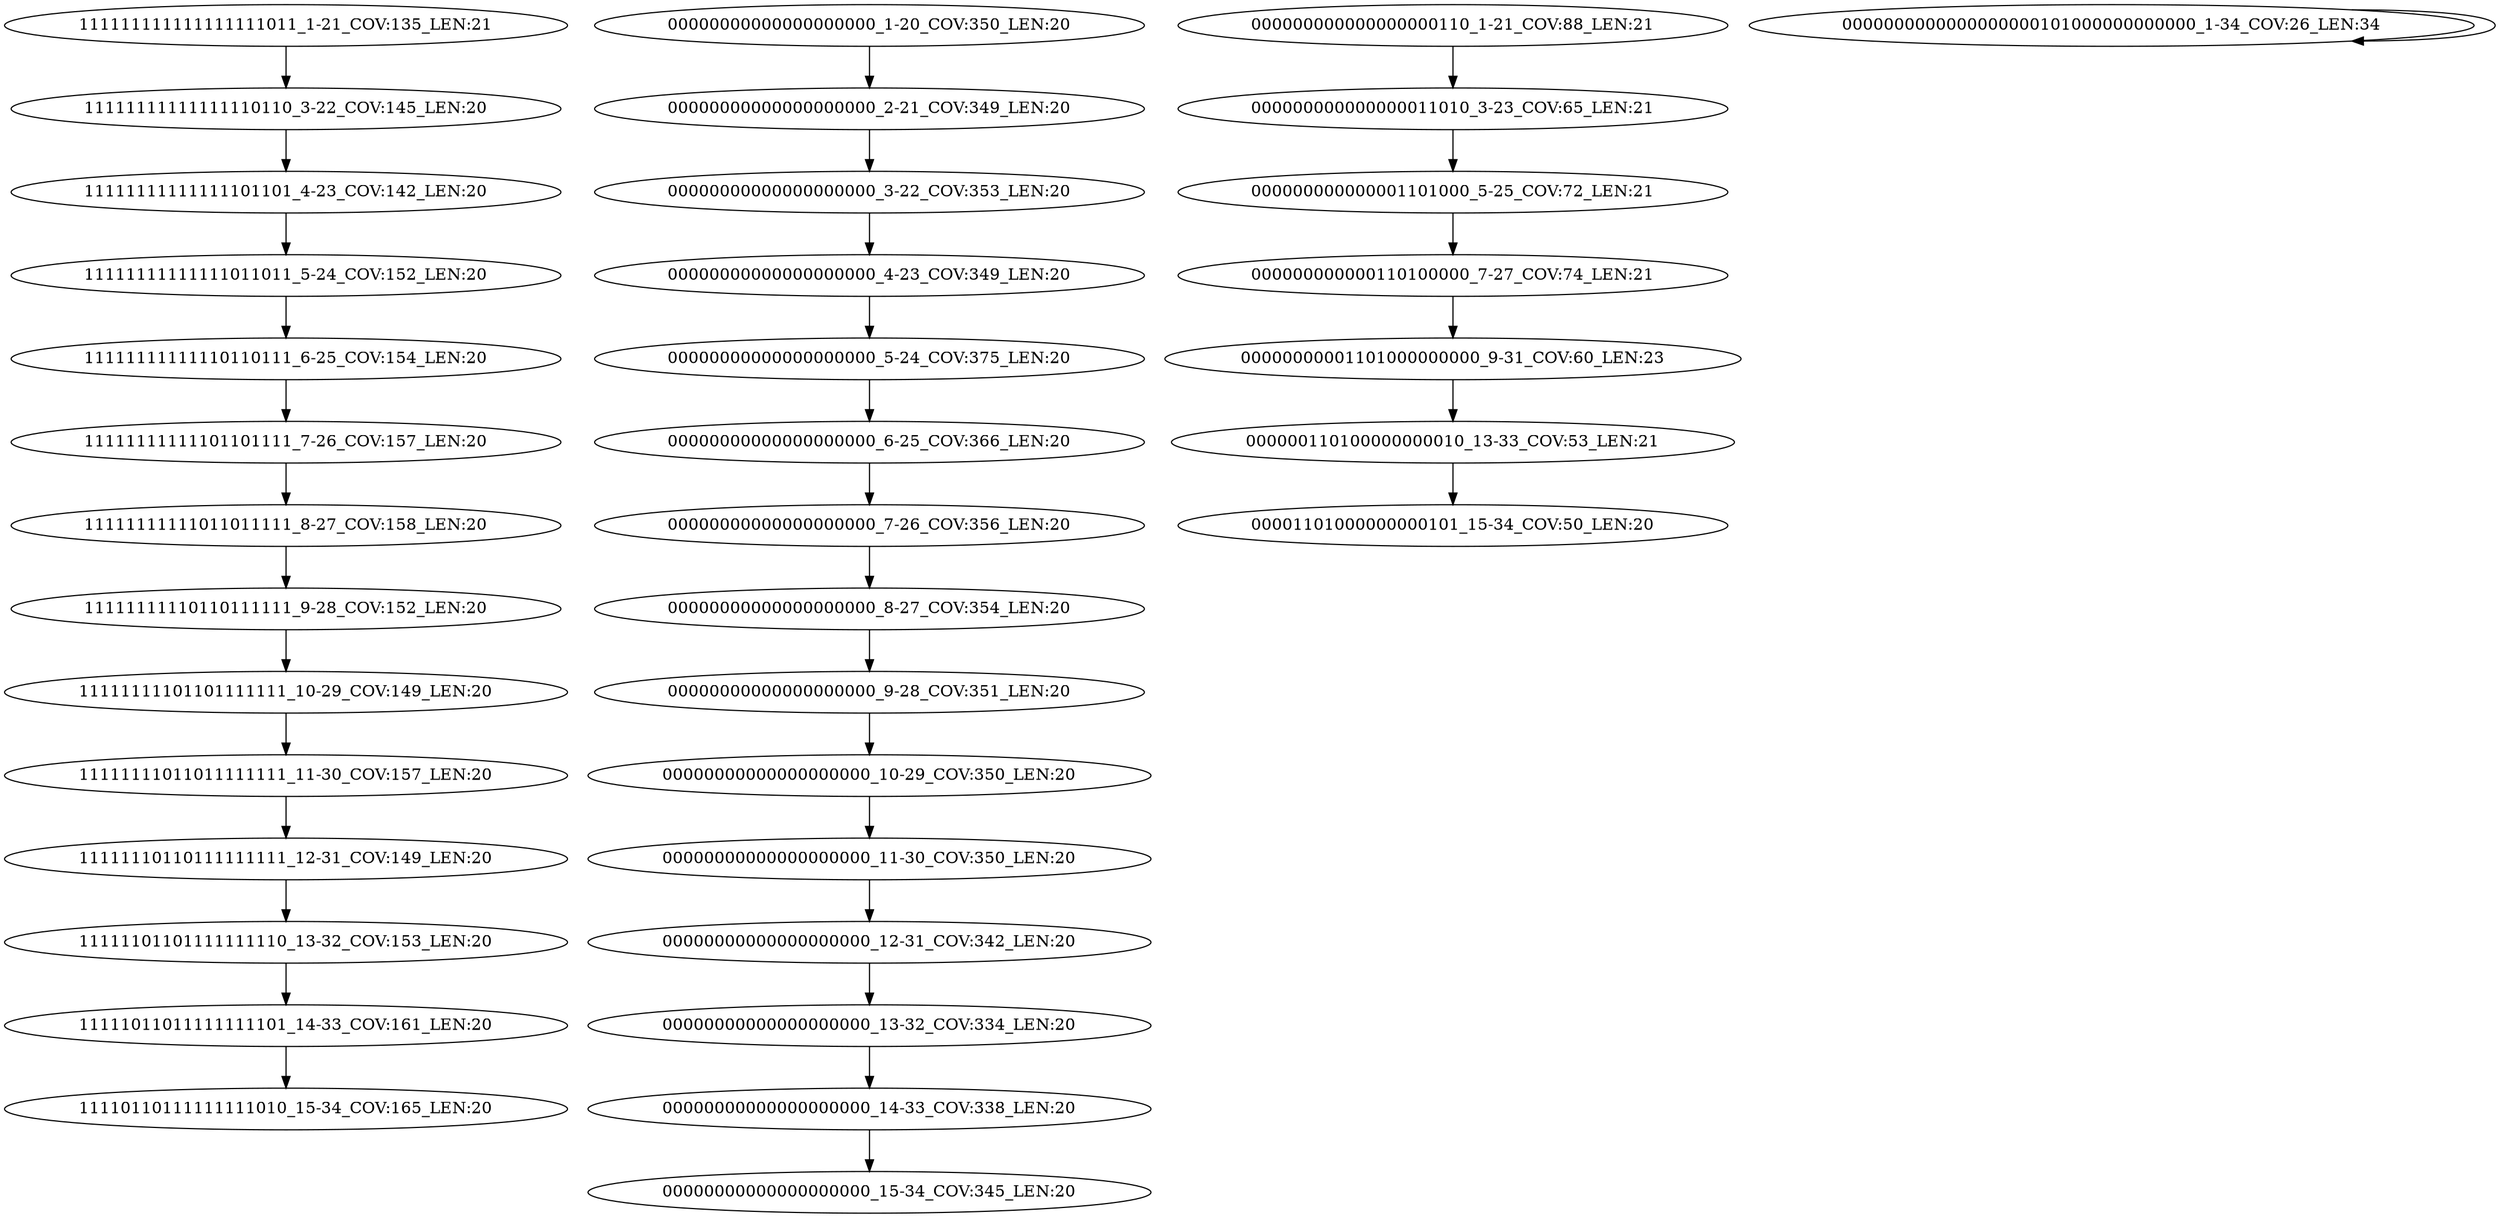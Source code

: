 digraph G {
    "11111111111111101101_4-23_COV:142_LEN:20" -> "11111111111111011011_5-24_COV:152_LEN:20";
    "00000000000000000000_2-21_COV:349_LEN:20" -> "00000000000000000000_3-22_COV:353_LEN:20";
    "11111111111111110110_3-22_COV:145_LEN:20" -> "11111111111111101101_4-23_COV:142_LEN:20";
    "11111101101111111110_13-32_COV:153_LEN:20" -> "11111011011111111101_14-33_COV:161_LEN:20";
    "00000000000000000000_8-27_COV:354_LEN:20" -> "00000000000000000000_9-28_COV:351_LEN:20";
    "11111011011111111101_14-33_COV:161_LEN:20" -> "11110110111111111010_15-34_COV:165_LEN:20";
    "00000000000000000000_11-30_COV:350_LEN:20" -> "00000000000000000000_12-31_COV:342_LEN:20";
    "000000000000001101000_5-25_COV:72_LEN:21" -> "000000000000110100000_7-27_COV:74_LEN:21";
    "00000000000000000000_5-24_COV:375_LEN:20" -> "00000000000000000000_6-25_COV:366_LEN:20";
    "000000110100000000010_13-33_COV:53_LEN:21" -> "00001101000000000101_15-34_COV:50_LEN:20";
    "00000000000000000000_6-25_COV:366_LEN:20" -> "00000000000000000000_7-26_COV:356_LEN:20";
    "00000000000000000000_9-28_COV:351_LEN:20" -> "00000000000000000000_10-29_COV:350_LEN:20";
    "000000000000110100000_7-27_COV:74_LEN:21" -> "00000000001101000000000_9-31_COV:60_LEN:23";
    "11111111101101111111_10-29_COV:149_LEN:20" -> "11111111011011111111_11-30_COV:157_LEN:20";
    "11111111110110111111_9-28_COV:152_LEN:20" -> "11111111101101111111_10-29_COV:149_LEN:20";
    "00000000000000000000_12-31_COV:342_LEN:20" -> "00000000000000000000_13-32_COV:334_LEN:20";
    "11111111111101101111_7-26_COV:157_LEN:20" -> "11111111111011011111_8-27_COV:158_LEN:20";
    "11111111111011011111_8-27_COV:158_LEN:20" -> "11111111110110111111_9-28_COV:152_LEN:20";
    "00000000000000000000_13-32_COV:334_LEN:20" -> "00000000000000000000_14-33_COV:338_LEN:20";
    "00000000000000000000_14-33_COV:338_LEN:20" -> "00000000000000000000_15-34_COV:345_LEN:20";
    "11111111011011111111_11-30_COV:157_LEN:20" -> "11111110110111111111_12-31_COV:149_LEN:20";
    "00000000000000000000_7-26_COV:356_LEN:20" -> "00000000000000000000_8-27_COV:354_LEN:20";
    "00000000000000000000_3-22_COV:353_LEN:20" -> "00000000000000000000_4-23_COV:349_LEN:20";
    "000000000000000011010_3-23_COV:65_LEN:21" -> "000000000000001101000_5-25_COV:72_LEN:21";
    "0000000000000000000101000000000000_1-34_COV:26_LEN:34" -> "0000000000000000000101000000000000_1-34_COV:26_LEN:34";
    "000000000000000000110_1-21_COV:88_LEN:21" -> "000000000000000011010_3-23_COV:65_LEN:21";
    "11111111111110110111_6-25_COV:154_LEN:20" -> "11111111111101101111_7-26_COV:157_LEN:20";
    "111111111111111111011_1-21_COV:135_LEN:21" -> "11111111111111110110_3-22_COV:145_LEN:20";
    "11111111111111011011_5-24_COV:152_LEN:20" -> "11111111111110110111_6-25_COV:154_LEN:20";
    "00000000001101000000000_9-31_COV:60_LEN:23" -> "000000110100000000010_13-33_COV:53_LEN:21";
    "00000000000000000000_10-29_COV:350_LEN:20" -> "00000000000000000000_11-30_COV:350_LEN:20";
    "11111110110111111111_12-31_COV:149_LEN:20" -> "11111101101111111110_13-32_COV:153_LEN:20";
    "00000000000000000000_4-23_COV:349_LEN:20" -> "00000000000000000000_5-24_COV:375_LEN:20";
    "00000000000000000000_1-20_COV:350_LEN:20" -> "00000000000000000000_2-21_COV:349_LEN:20";
}
